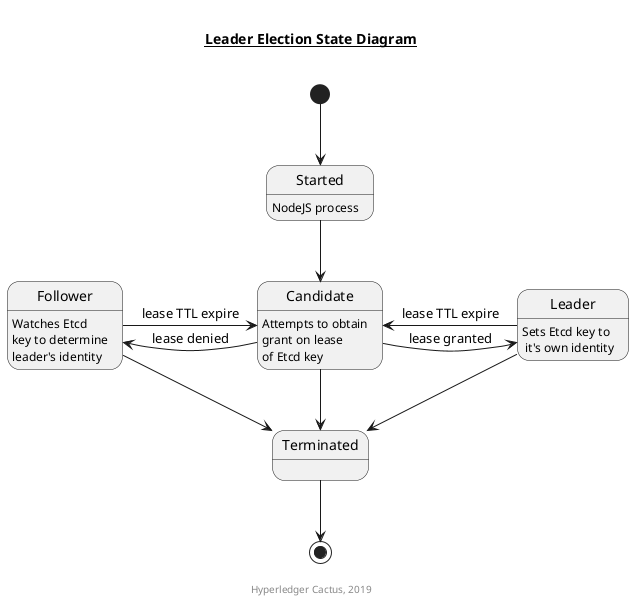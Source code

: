 @startuml state-diagram-validator

title \n<u>Leader Election State Diagram</u>\n
footer \nHyperledger Cactus, 2019

[*] --> Started
Started --> Candidate
Started: NodeJS process

Candidate : Attempts to obtain\ngrant on lease\nof Etcd key
Leader: Sets Etcd key to\n it's own identity
Follower: Watches Etcd\nkey to determine\nleader's identity

Candidate -> Follower: lease denied
Follower -> Candidate: lease TTL expire
Leader -> Candidate: lease TTL expire
Candidate -> Leader: lease granted

Candidate --> Terminated
Follower --> Terminated
Leader --> Terminated

Terminated --> [*]

@enduml
